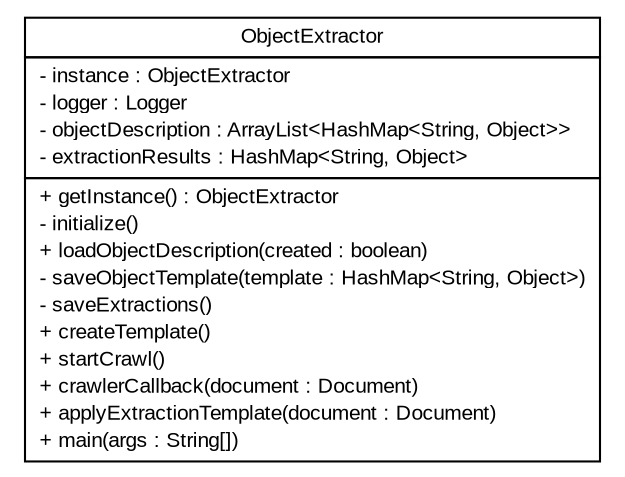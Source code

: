 #!/usr/local/bin/dot
#
# Class diagram 
# Generated by UMLGraph version 5.2 (http://www.umlgraph.org/)
#

digraph G {
	edge [fontname="arial",fontsize=10,labelfontname="arial",labelfontsize=10];
	node [fontname="arial",fontsize=10,shape=plaintext];
	nodesep=0.25;
	ranksep=0.5;
	// tud.iir.extraction.object.ObjectExtractor
	c2795 [label=<<table title="tud.iir.extraction.object.ObjectExtractor" border="0" cellborder="1" cellspacing="0" cellpadding="2" port="p" href="./ObjectExtractor.html">
		<tr><td><table border="0" cellspacing="0" cellpadding="1">
<tr><td align="center" balign="center"> ObjectExtractor </td></tr>
		</table></td></tr>
		<tr><td><table border="0" cellspacing="0" cellpadding="1">
<tr><td align="left" balign="left"> - instance : ObjectExtractor </td></tr>
<tr><td align="left" balign="left"> - logger : Logger </td></tr>
<tr><td align="left" balign="left"> - objectDescription : ArrayList&lt;HashMap&lt;String, Object&gt;&gt; </td></tr>
<tr><td align="left" balign="left"> - extractionResults : HashMap&lt;String, Object&gt; </td></tr>
		</table></td></tr>
		<tr><td><table border="0" cellspacing="0" cellpadding="1">
<tr><td align="left" balign="left"> + getInstance() : ObjectExtractor </td></tr>
<tr><td align="left" balign="left"> - initialize() </td></tr>
<tr><td align="left" balign="left"> + loadObjectDescription(created : boolean) </td></tr>
<tr><td align="left" balign="left"> - saveObjectTemplate(template : HashMap&lt;String, Object&gt;) </td></tr>
<tr><td align="left" balign="left"> - saveExtractions() </td></tr>
<tr><td align="left" balign="left"> + createTemplate() </td></tr>
<tr><td align="left" balign="left"> + startCrawl() </td></tr>
<tr><td align="left" balign="left"> + crawlerCallback(document : Document) </td></tr>
<tr><td align="left" balign="left"> + applyExtractionTemplate(document : Document) </td></tr>
<tr><td align="left" balign="left"> + main(args : String[]) </td></tr>
		</table></td></tr>
		</table>>, fontname="arial", fontcolor="black", fontsize=10.0];
}

